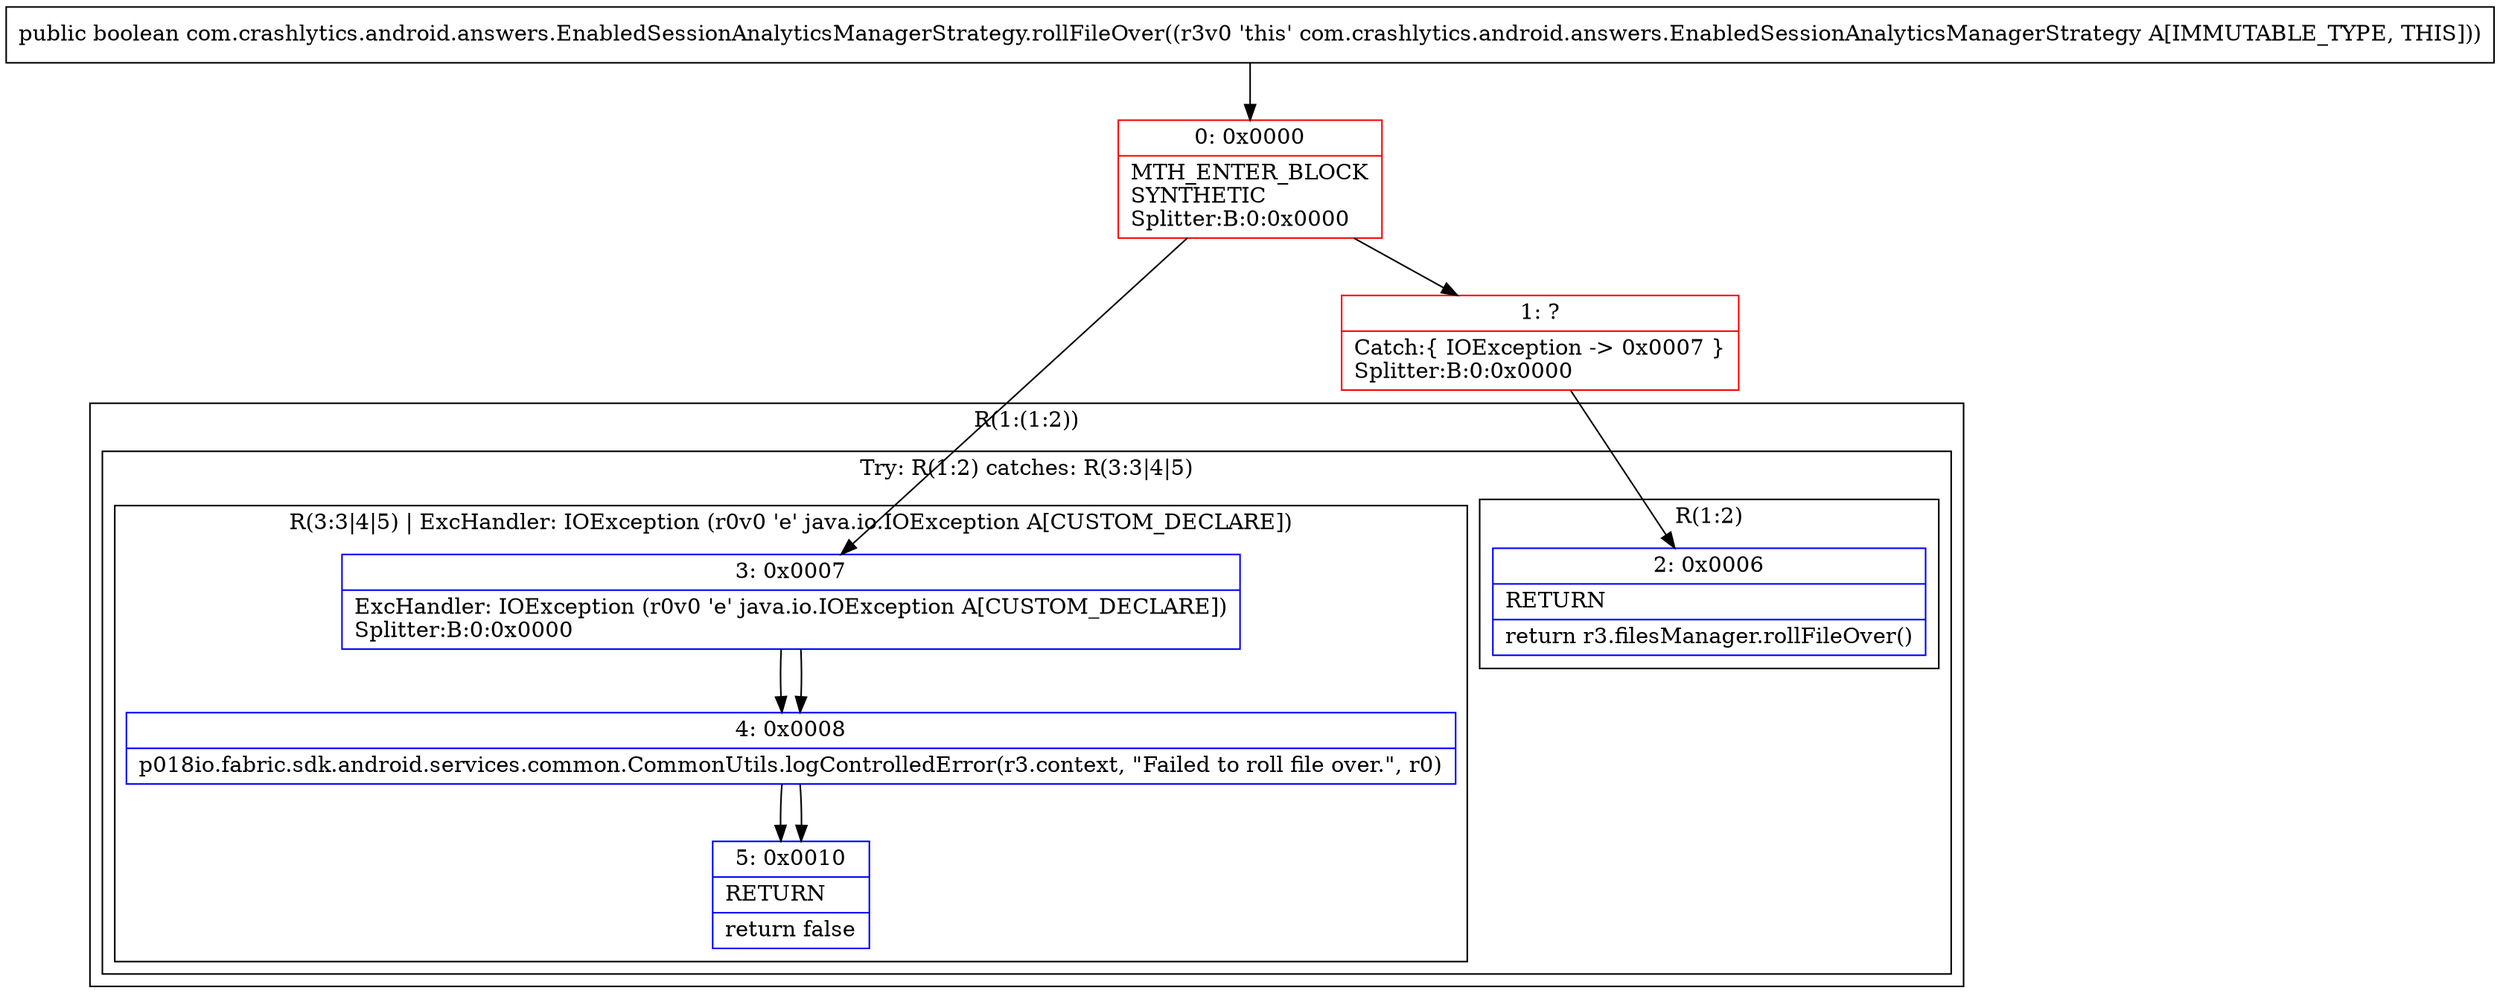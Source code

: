 digraph "CFG forcom.crashlytics.android.answers.EnabledSessionAnalyticsManagerStrategy.rollFileOver()Z" {
subgraph cluster_Region_150438947 {
label = "R(1:(1:2))";
node [shape=record,color=blue];
subgraph cluster_TryCatchRegion_674732773 {
label = "Try: R(1:2) catches: R(3:3|4|5)";
node [shape=record,color=blue];
subgraph cluster_Region_279974589 {
label = "R(1:2)";
node [shape=record,color=blue];
Node_2 [shape=record,label="{2\:\ 0x0006|RETURN\l|return r3.filesManager.rollFileOver()\l}"];
}
subgraph cluster_Region_1167686078 {
label = "R(3:3|4|5) | ExcHandler: IOException (r0v0 'e' java.io.IOException A[CUSTOM_DECLARE])\l";
node [shape=record,color=blue];
Node_3 [shape=record,label="{3\:\ 0x0007|ExcHandler: IOException (r0v0 'e' java.io.IOException A[CUSTOM_DECLARE])\lSplitter:B:0:0x0000\l}"];
Node_4 [shape=record,label="{4\:\ 0x0008|p018io.fabric.sdk.android.services.common.CommonUtils.logControlledError(r3.context, \"Failed to roll file over.\", r0)\l}"];
Node_5 [shape=record,label="{5\:\ 0x0010|RETURN\l|return false\l}"];
}
}
}
subgraph cluster_Region_1167686078 {
label = "R(3:3|4|5) | ExcHandler: IOException (r0v0 'e' java.io.IOException A[CUSTOM_DECLARE])\l";
node [shape=record,color=blue];
Node_3 [shape=record,label="{3\:\ 0x0007|ExcHandler: IOException (r0v0 'e' java.io.IOException A[CUSTOM_DECLARE])\lSplitter:B:0:0x0000\l}"];
Node_4 [shape=record,label="{4\:\ 0x0008|p018io.fabric.sdk.android.services.common.CommonUtils.logControlledError(r3.context, \"Failed to roll file over.\", r0)\l}"];
Node_5 [shape=record,label="{5\:\ 0x0010|RETURN\l|return false\l}"];
}
Node_0 [shape=record,color=red,label="{0\:\ 0x0000|MTH_ENTER_BLOCK\lSYNTHETIC\lSplitter:B:0:0x0000\l}"];
Node_1 [shape=record,color=red,label="{1\:\ ?|Catch:\{ IOException \-\> 0x0007 \}\lSplitter:B:0:0x0000\l}"];
MethodNode[shape=record,label="{public boolean com.crashlytics.android.answers.EnabledSessionAnalyticsManagerStrategy.rollFileOver((r3v0 'this' com.crashlytics.android.answers.EnabledSessionAnalyticsManagerStrategy A[IMMUTABLE_TYPE, THIS])) }"];
MethodNode -> Node_0;
Node_3 -> Node_4;
Node_4 -> Node_5;
Node_3 -> Node_4;
Node_4 -> Node_5;
Node_0 -> Node_1;
Node_0 -> Node_3;
Node_1 -> Node_2;
}

